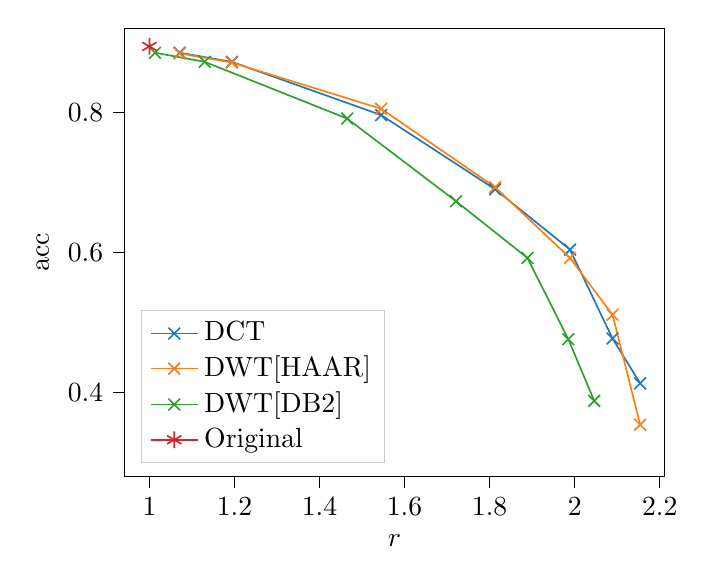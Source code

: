 % This file was created with tikzplotlib v0.10.1.
\begin{tikzpicture}

\definecolor{crimson2143940}{RGB}{214,39,40}
\definecolor{darkgray176}{RGB}{176,176,176}
\definecolor{darkorange25512714}{RGB}{255,127,14}
\definecolor{forestgreen4416044}{RGB}{44,160,44}
\definecolor{lightgray204}{RGB}{204,204,204}
\definecolor{steelblue31119180}{RGB}{31,119,180}

\begin{axis}[
legend cell align={left},
legend style={
  fill opacity=0.8,
  draw opacity=1,
  text opacity=1,
  at={(0.03,0.03)},
  anchor=south west,
  draw=lightgray204
},
tick align=outside,
tick pos=left,
x grid style={darkgray176},
xlabel={\(\displaystyle r\)},
xmin=0.942, xmax=2.211,
xtick style={color=black},
y grid style={darkgray176},
ylabel={acc},
ymin=0.28, ymax=0.92,
ytick style={color=black}
]
\addplot [semithick, steelblue31119180, mark=x, mark size=3.0, mark options={solid}]
table {%
2.154 0.413
2.089 0.477
1.989 0.604
1.813 0.69
1.545 0.796
1.194 0.872
1.071 0.885
};
\addlegendentry{DCT}
\addplot [semithick, darkorange25512714, mark=x, mark size=3.0, mark options={solid}]
table {%
2.154 0.354
2.089 0.511
1.989 0.592
1.813 0.693
1.545 0.805
1.194 0.871
1.071 0.884
};
\addlegendentry{DWT[HAAR]}
\addplot [semithick, forestgreen4416044, mark=x, mark size=3.0, mark options={solid}]
table {%
2.046 0.388
1.985 0.476
1.889 0.592
1.721 0.673
1.465 0.791
1.13 0.872
1.013 0.885
};
\addlegendentry{DWT[DB2]}
\addplot [semithick, crimson2143940, mark=asterisk, mark size=3.0, mark options={solid}]
table {%
1.0 0.894
};
\addlegendentry{Original}
\end{axis}

\end{tikzpicture}
